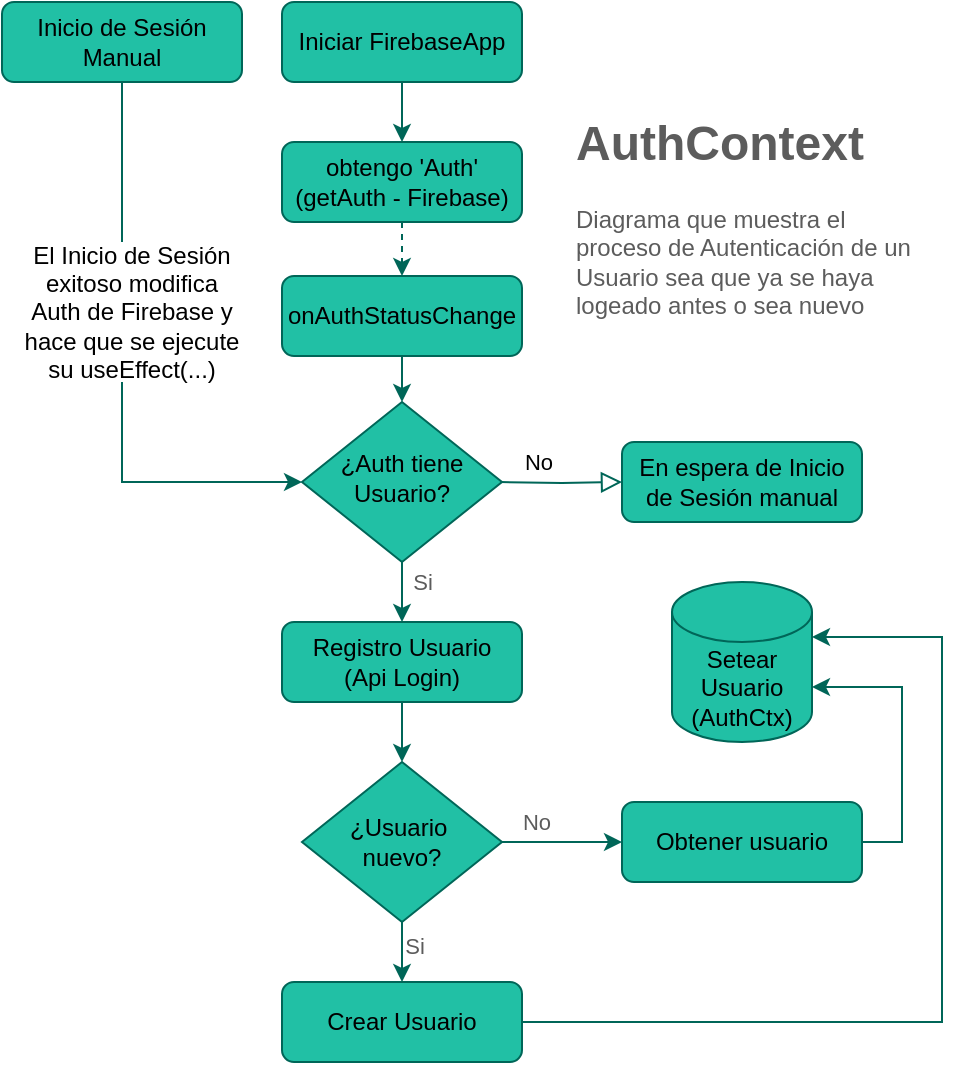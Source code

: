 <mxfile version="27.0.8">
  <diagram id="C5RBs43oDa-KdzZeNtuy" name="Page-1">
    <mxGraphModel dx="786" dy="421" grid="1" gridSize="10" guides="1" tooltips="1" connect="1" arrows="1" fold="1" page="1" pageScale="1" pageWidth="827" pageHeight="1169" math="0" shadow="0">
      <root>
        <mxCell id="WIyWlLk6GJQsqaUBKTNV-0" />
        <mxCell id="WIyWlLk6GJQsqaUBKTNV-1" parent="WIyWlLk6GJQsqaUBKTNV-0" />
        <mxCell id="GbD63X1Zr4tNNLofAb3R-24" style="edgeStyle=orthogonalEdgeStyle;rounded=0;orthogonalLoop=1;jettySize=auto;html=1;exitX=0.5;exitY=1;exitDx=0;exitDy=0;entryX=0;entryY=0.5;entryDx=0;entryDy=0;labelBackgroundColor=none;strokeColor=#006658;fontColor=default;" edge="1" parent="WIyWlLk6GJQsqaUBKTNV-1" source="GbD63X1Zr4tNNLofAb3R-22" target="WIyWlLk6GJQsqaUBKTNV-6">
          <mxGeometry relative="1" as="geometry">
            <mxPoint x="80" y="220" as="targetPoint" />
          </mxGeometry>
        </mxCell>
        <mxCell id="GbD63X1Zr4tNNLofAb3R-4" style="edgeStyle=orthogonalEdgeStyle;rounded=0;orthogonalLoop=1;jettySize=auto;html=1;exitX=0.5;exitY=1;exitDx=0;exitDy=0;entryX=0.5;entryY=0;entryDx=0;entryDy=0;labelBackgroundColor=none;strokeColor=#006658;fontColor=default;" edge="1" parent="WIyWlLk6GJQsqaUBKTNV-1" source="WIyWlLk6GJQsqaUBKTNV-3" target="GbD63X1Zr4tNNLofAb3R-3">
          <mxGeometry relative="1" as="geometry" />
        </mxCell>
        <mxCell id="WIyWlLk6GJQsqaUBKTNV-3" value="Iniciar FirebaseApp" style="rounded=1;whiteSpace=wrap;html=1;fontSize=12;glass=0;strokeWidth=1;shadow=0;labelBackgroundColor=none;fillColor=#21C0A5;strokeColor=#006658;fontColor=default;" parent="WIyWlLk6GJQsqaUBKTNV-1" vertex="1">
          <mxGeometry x="160" y="80" width="120" height="40" as="geometry" />
        </mxCell>
        <mxCell id="WIyWlLk6GJQsqaUBKTNV-5" value="No" style="edgeStyle=orthogonalEdgeStyle;rounded=0;html=1;jettySize=auto;orthogonalLoop=1;fontSize=11;endArrow=block;endFill=0;endSize=8;strokeWidth=1;shadow=0;labelBackgroundColor=none;entryX=0;entryY=0.5;entryDx=0;entryDy=0;strokeColor=#006658;fontColor=default;" parent="WIyWlLk6GJQsqaUBKTNV-1" target="WIyWlLk6GJQsqaUBKTNV-7" edge="1">
          <mxGeometry x="-0.4" y="10" relative="1" as="geometry">
            <mxPoint as="offset" />
            <mxPoint x="269" y="320" as="sourcePoint" />
            <mxPoint x="320" y="320" as="targetPoint" />
          </mxGeometry>
        </mxCell>
        <mxCell id="GbD63X1Zr4tNNLofAb3R-7" style="edgeStyle=orthogonalEdgeStyle;rounded=0;orthogonalLoop=1;jettySize=auto;html=1;exitX=0.5;exitY=1;exitDx=0;exitDy=0;entryX=0.5;entryY=0;entryDx=0;entryDy=0;labelBackgroundColor=none;strokeColor=#006658;fontColor=default;" edge="1" parent="WIyWlLk6GJQsqaUBKTNV-1" source="WIyWlLk6GJQsqaUBKTNV-6" target="GbD63X1Zr4tNNLofAb3R-6">
          <mxGeometry relative="1" as="geometry" />
        </mxCell>
        <mxCell id="GbD63X1Zr4tNNLofAb3R-12" value="Si" style="edgeLabel;html=1;align=center;verticalAlign=middle;resizable=0;points=[];labelBackgroundColor=none;fontColor=#5C5C5C;" vertex="1" connectable="0" parent="GbD63X1Zr4tNNLofAb3R-7">
          <mxGeometry x="-0.356" y="4" relative="1" as="geometry">
            <mxPoint x="6" as="offset" />
          </mxGeometry>
        </mxCell>
        <mxCell id="WIyWlLk6GJQsqaUBKTNV-6" value="¿Auth tiene Usuario?" style="rhombus;whiteSpace=wrap;html=1;shadow=0;fontFamily=Helvetica;fontSize=12;align=center;strokeWidth=1;spacing=6;spacingTop=-4;labelBackgroundColor=none;fillColor=#21C0A5;strokeColor=#006658;fontColor=default;" parent="WIyWlLk6GJQsqaUBKTNV-1" vertex="1">
          <mxGeometry x="170" y="280" width="100" height="80" as="geometry" />
        </mxCell>
        <mxCell id="WIyWlLk6GJQsqaUBKTNV-7" value="En espera de Inicio de Sesión manual" style="rounded=1;whiteSpace=wrap;html=1;fontSize=12;glass=0;strokeWidth=1;shadow=0;labelBackgroundColor=none;fillColor=#21C0A5;strokeColor=#006658;fontColor=default;" parent="WIyWlLk6GJQsqaUBKTNV-1" vertex="1">
          <mxGeometry x="330" y="300" width="120" height="40" as="geometry" />
        </mxCell>
        <mxCell id="GbD63X1Zr4tNNLofAb3R-0" value="&lt;h1 style=&quot;margin-top: 0px;&quot;&gt;AuthContext&lt;/h1&gt;&lt;p&gt;Diagrama que muestra el proceso de Autenticación de un Usuario sea que ya se haya logeado antes o sea nuevo&lt;/p&gt;" style="text;html=1;whiteSpace=wrap;overflow=hidden;rounded=0;labelBackgroundColor=none;fontColor=#5C5C5C;" vertex="1" parent="WIyWlLk6GJQsqaUBKTNV-1">
          <mxGeometry x="305" y="130" width="180" height="120" as="geometry" />
        </mxCell>
        <mxCell id="GbD63X1Zr4tNNLofAb3R-28" style="edgeStyle=orthogonalEdgeStyle;rounded=0;orthogonalLoop=1;jettySize=auto;html=1;exitX=0.5;exitY=1;exitDx=0;exitDy=0;entryX=0.5;entryY=0;entryDx=0;entryDy=0;dashed=1;labelBackgroundColor=none;strokeColor=#006658;fontColor=default;" edge="1" parent="WIyWlLk6GJQsqaUBKTNV-1" source="GbD63X1Zr4tNNLofAb3R-3" target="GbD63X1Zr4tNNLofAb3R-26">
          <mxGeometry relative="1" as="geometry" />
        </mxCell>
        <mxCell id="GbD63X1Zr4tNNLofAb3R-3" value="obtengo &#39;Auth&#39; (getAuth - Firebase)" style="rounded=1;whiteSpace=wrap;html=1;fontSize=12;glass=0;strokeWidth=1;shadow=0;labelBackgroundColor=none;fillColor=#21C0A5;strokeColor=#006658;fontColor=default;" vertex="1" parent="WIyWlLk6GJQsqaUBKTNV-1">
          <mxGeometry x="160" y="150" width="120" height="40" as="geometry" />
        </mxCell>
        <mxCell id="GbD63X1Zr4tNNLofAb3R-11" style="edgeStyle=orthogonalEdgeStyle;rounded=0;orthogonalLoop=1;jettySize=auto;html=1;exitX=0.5;exitY=1;exitDx=0;exitDy=0;entryX=0.5;entryY=0;entryDx=0;entryDy=0;labelBackgroundColor=none;strokeColor=#006658;fontColor=default;" edge="1" parent="WIyWlLk6GJQsqaUBKTNV-1" source="GbD63X1Zr4tNNLofAb3R-6" target="GbD63X1Zr4tNNLofAb3R-10">
          <mxGeometry relative="1" as="geometry" />
        </mxCell>
        <mxCell id="GbD63X1Zr4tNNLofAb3R-6" value="Registro Usuario&lt;div&gt;(Api Login)&lt;/div&gt;" style="rounded=1;whiteSpace=wrap;html=1;fontSize=12;glass=0;strokeWidth=1;shadow=0;labelBackgroundColor=none;fillColor=#21C0A5;strokeColor=#006658;fontColor=default;" vertex="1" parent="WIyWlLk6GJQsqaUBKTNV-1">
          <mxGeometry x="160" y="390" width="120" height="40" as="geometry" />
        </mxCell>
        <mxCell id="GbD63X1Zr4tNNLofAb3R-14" style="edgeStyle=orthogonalEdgeStyle;rounded=0;orthogonalLoop=1;jettySize=auto;html=1;exitX=0.5;exitY=1;exitDx=0;exitDy=0;entryX=0.5;entryY=0;entryDx=0;entryDy=0;labelBackgroundColor=none;strokeColor=#006658;fontColor=default;" edge="1" parent="WIyWlLk6GJQsqaUBKTNV-1" source="GbD63X1Zr4tNNLofAb3R-10" target="GbD63X1Zr4tNNLofAb3R-13">
          <mxGeometry relative="1" as="geometry" />
        </mxCell>
        <mxCell id="GbD63X1Zr4tNNLofAb3R-18" value="Si" style="edgeLabel;html=1;align=center;verticalAlign=middle;resizable=0;points=[];labelBackgroundColor=none;fontColor=#5C5C5C;" vertex="1" connectable="0" parent="GbD63X1Zr4tNNLofAb3R-14">
          <mxGeometry x="-0.178" y="-3" relative="1" as="geometry">
            <mxPoint x="9" y="-1" as="offset" />
          </mxGeometry>
        </mxCell>
        <mxCell id="GbD63X1Zr4tNNLofAb3R-16" style="edgeStyle=orthogonalEdgeStyle;rounded=0;orthogonalLoop=1;jettySize=auto;html=1;exitX=1;exitY=0.5;exitDx=0;exitDy=0;entryX=0;entryY=0.5;entryDx=0;entryDy=0;labelBackgroundColor=none;strokeColor=#006658;fontColor=default;" edge="1" parent="WIyWlLk6GJQsqaUBKTNV-1" source="GbD63X1Zr4tNNLofAb3R-10" target="GbD63X1Zr4tNNLofAb3R-15">
          <mxGeometry relative="1" as="geometry">
            <mxPoint x="310" y="500" as="targetPoint" />
          </mxGeometry>
        </mxCell>
        <mxCell id="GbD63X1Zr4tNNLofAb3R-17" value="No" style="edgeLabel;html=1;align=center;verticalAlign=middle;resizable=0;points=[];labelBackgroundColor=none;fontColor=#5C5C5C;" vertex="1" connectable="0" parent="GbD63X1Zr4tNNLofAb3R-16">
          <mxGeometry x="-0.44" y="4" relative="1" as="geometry">
            <mxPoint y="-6" as="offset" />
          </mxGeometry>
        </mxCell>
        <mxCell id="GbD63X1Zr4tNNLofAb3R-10" value="¿Usuario&amp;nbsp;&lt;div&gt;nuevo?&lt;/div&gt;" style="rhombus;whiteSpace=wrap;html=1;labelBackgroundColor=none;fillColor=#21C0A5;strokeColor=#006658;fontColor=default;" vertex="1" parent="WIyWlLk6GJQsqaUBKTNV-1">
          <mxGeometry x="170" y="460" width="100" height="80" as="geometry" />
        </mxCell>
        <mxCell id="GbD63X1Zr4tNNLofAb3R-13" value="Crear Usuario" style="rounded=1;whiteSpace=wrap;html=1;fontSize=12;glass=0;strokeWidth=1;shadow=0;labelBackgroundColor=none;fillColor=#21C0A5;strokeColor=#006658;fontColor=default;" vertex="1" parent="WIyWlLk6GJQsqaUBKTNV-1">
          <mxGeometry x="160" y="570" width="120" height="40" as="geometry" />
        </mxCell>
        <mxCell id="GbD63X1Zr4tNNLofAb3R-15" value="Obtener usuario" style="rounded=1;whiteSpace=wrap;html=1;fontSize=12;glass=0;strokeWidth=1;shadow=0;labelBackgroundColor=none;fillColor=#21C0A5;strokeColor=#006658;fontColor=default;" vertex="1" parent="WIyWlLk6GJQsqaUBKTNV-1">
          <mxGeometry x="330" y="480" width="120" height="40" as="geometry" />
        </mxCell>
        <mxCell id="GbD63X1Zr4tNNLofAb3R-19" value="Setear Usuario&lt;div&gt;(AuthCtx)&lt;/div&gt;" style="shape=cylinder3;whiteSpace=wrap;html=1;boundedLbl=1;backgroundOutline=1;size=15;labelBackgroundColor=none;fillColor=#21C0A5;strokeColor=#006658;fontColor=default;" vertex="1" parent="WIyWlLk6GJQsqaUBKTNV-1">
          <mxGeometry x="355" y="370" width="70" height="80" as="geometry" />
        </mxCell>
        <mxCell id="GbD63X1Zr4tNNLofAb3R-22" value="Inicio de Sesión Manual" style="rounded=1;whiteSpace=wrap;html=1;fontSize=12;glass=0;strokeWidth=1;shadow=0;labelBackgroundColor=none;fillColor=#21C0A5;strokeColor=#006658;fontColor=default;" vertex="1" parent="WIyWlLk6GJQsqaUBKTNV-1">
          <mxGeometry x="20" y="80" width="120" height="40" as="geometry" />
        </mxCell>
        <mxCell id="GbD63X1Zr4tNNLofAb3R-25" value="El Inicio de Sesión exitoso modifica Auth de Firebase y hace que se ejecute su useEffect(...)" style="text;html=1;align=center;verticalAlign=middle;whiteSpace=wrap;rounded=0;labelBackgroundColor=none;fillColor=default;" vertex="1" parent="WIyWlLk6GJQsqaUBKTNV-1">
          <mxGeometry x="30" y="200" width="110" height="70" as="geometry" />
        </mxCell>
        <mxCell id="GbD63X1Zr4tNNLofAb3R-27" style="edgeStyle=orthogonalEdgeStyle;rounded=0;orthogonalLoop=1;jettySize=auto;html=1;exitX=0.5;exitY=1;exitDx=0;exitDy=0;entryX=0.5;entryY=0;entryDx=0;entryDy=0;labelBackgroundColor=none;strokeColor=#006658;fontColor=default;" edge="1" parent="WIyWlLk6GJQsqaUBKTNV-1" source="GbD63X1Zr4tNNLofAb3R-26" target="WIyWlLk6GJQsqaUBKTNV-6">
          <mxGeometry relative="1" as="geometry" />
        </mxCell>
        <mxCell id="GbD63X1Zr4tNNLofAb3R-26" value="onAuthStatusChange" style="rounded=1;whiteSpace=wrap;html=1;fontSize=12;glass=0;strokeWidth=1;shadow=0;labelBackgroundColor=none;fillColor=#21C0A5;strokeColor=#006658;fontColor=default;" vertex="1" parent="WIyWlLk6GJQsqaUBKTNV-1">
          <mxGeometry x="160" y="217" width="120" height="40" as="geometry" />
        </mxCell>
        <mxCell id="GbD63X1Zr4tNNLofAb3R-30" style="edgeStyle=orthogonalEdgeStyle;rounded=0;orthogonalLoop=1;jettySize=auto;html=1;exitX=1;exitY=0.5;exitDx=0;exitDy=0;entryX=1;entryY=0;entryDx=0;entryDy=52.5;entryPerimeter=0;labelBackgroundColor=none;strokeColor=#006658;fontColor=default;" edge="1" parent="WIyWlLk6GJQsqaUBKTNV-1" source="GbD63X1Zr4tNNLofAb3R-15" target="GbD63X1Zr4tNNLofAb3R-19">
          <mxGeometry relative="1" as="geometry" />
        </mxCell>
        <mxCell id="GbD63X1Zr4tNNLofAb3R-31" style="edgeStyle=orthogonalEdgeStyle;rounded=0;orthogonalLoop=1;jettySize=auto;html=1;exitX=1;exitY=0.5;exitDx=0;exitDy=0;entryX=1;entryY=0;entryDx=0;entryDy=27.5;entryPerimeter=0;labelBackgroundColor=none;strokeColor=#006658;fontColor=default;" edge="1" parent="WIyWlLk6GJQsqaUBKTNV-1" source="GbD63X1Zr4tNNLofAb3R-13" target="GbD63X1Zr4tNNLofAb3R-19">
          <mxGeometry relative="1" as="geometry">
            <Array as="points">
              <mxPoint x="490" y="590" />
              <mxPoint x="490" y="398" />
            </Array>
          </mxGeometry>
        </mxCell>
      </root>
    </mxGraphModel>
  </diagram>
</mxfile>
